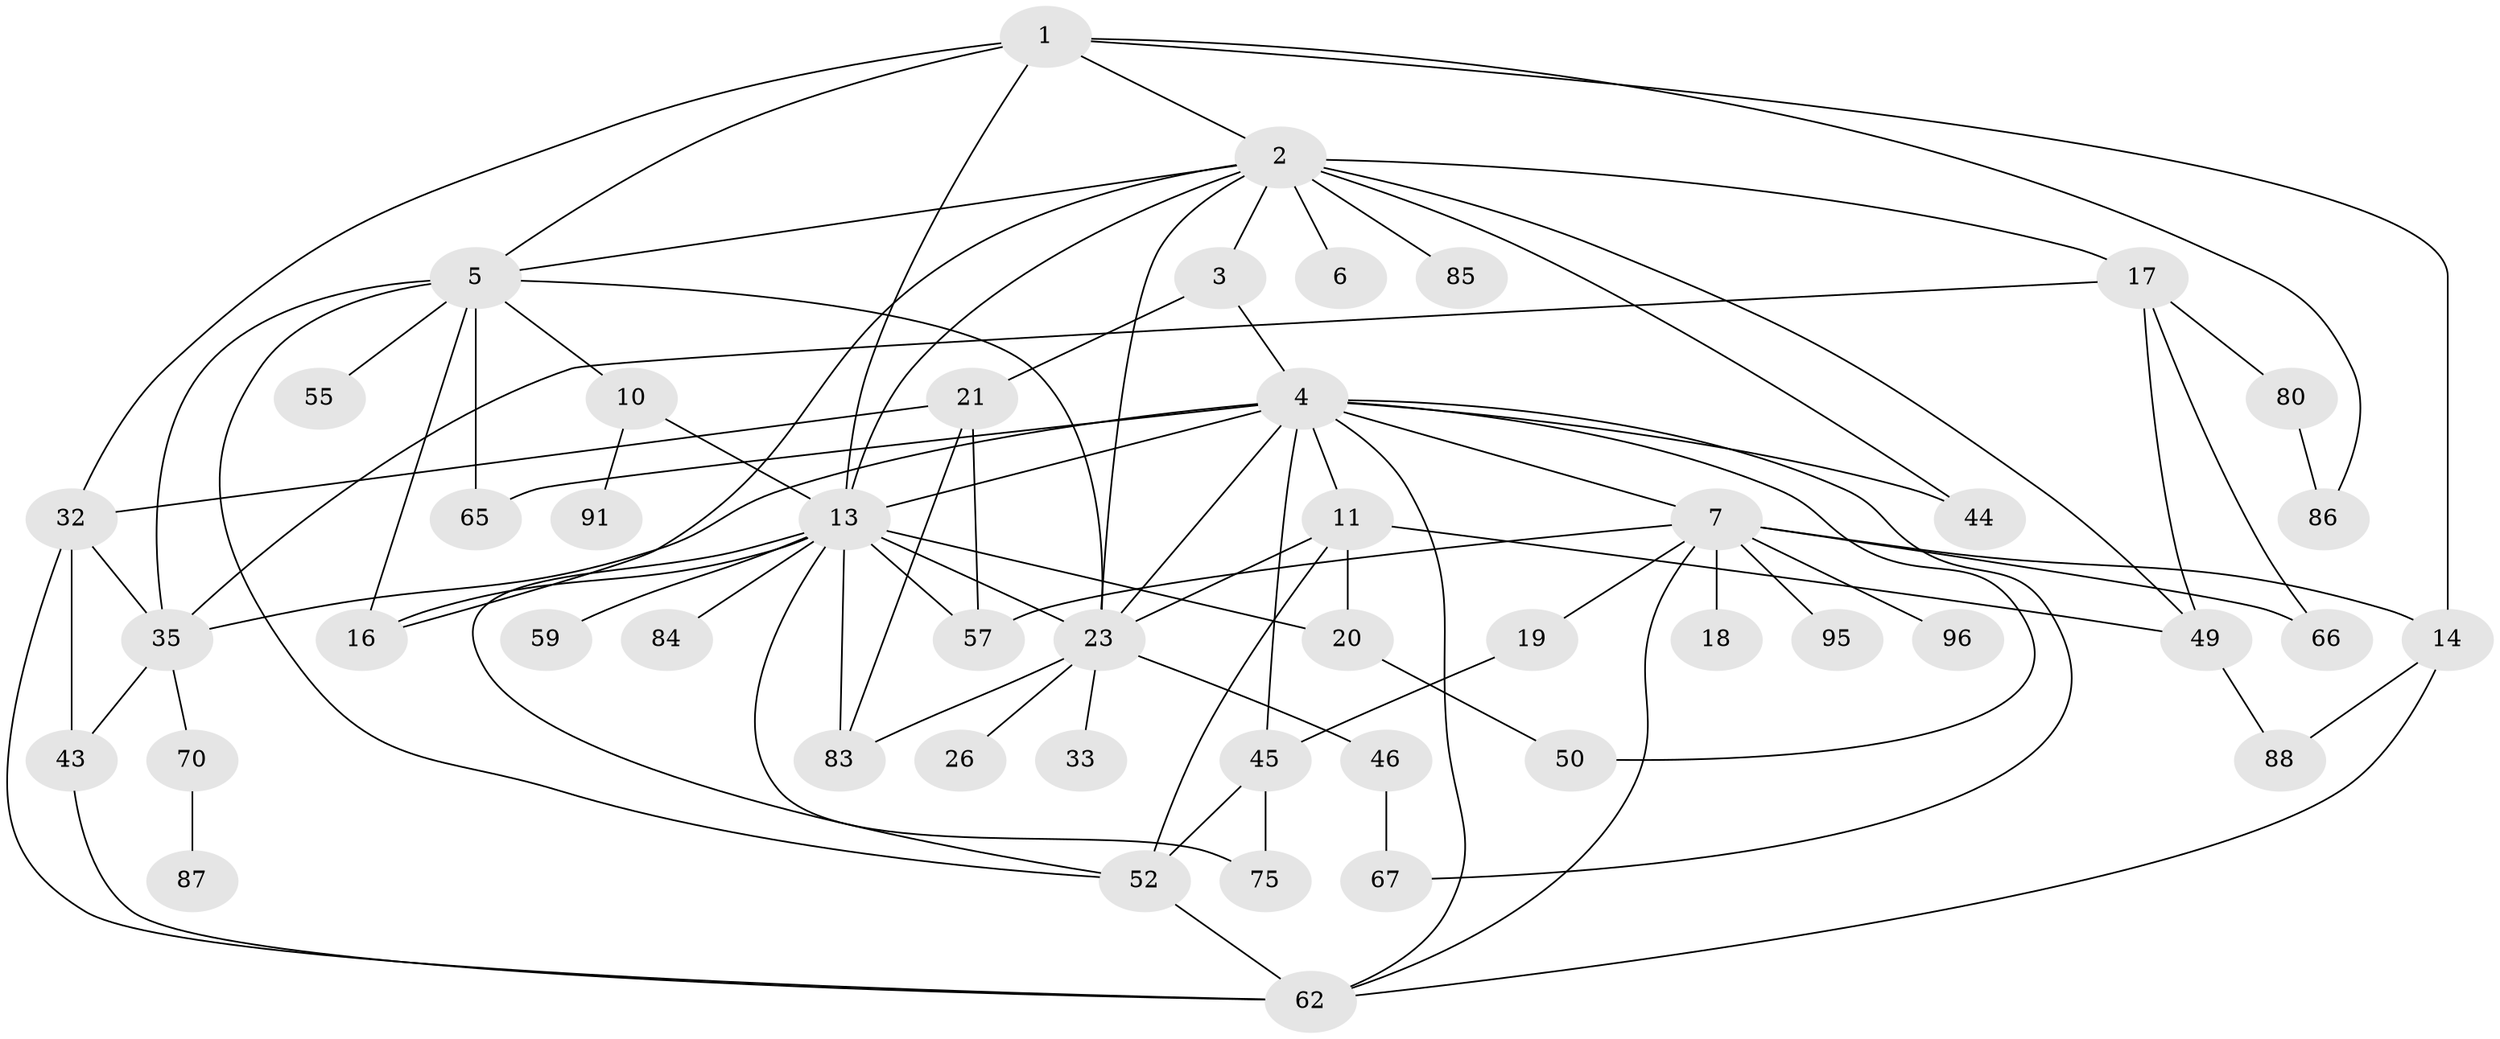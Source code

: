 // original degree distribution, {6: 0.030927835051546393, 9: 0.020618556701030927, 3: 0.1958762886597938, 5: 0.09278350515463918, 1: 0.18556701030927836, 4: 0.17525773195876287, 8: 0.010309278350515464, 2: 0.28865979381443296}
// Generated by graph-tools (version 1.1) at 2025/13/03/09/25 04:13:35]
// undirected, 48 vertices, 87 edges
graph export_dot {
graph [start="1"]
  node [color=gray90,style=filled];
  1 [super="+69"];
  2 [super="+22+72+77"];
  3;
  4 [super="+25"];
  5 [super="+8"];
  6;
  7 [super="+9+12"];
  10 [super="+41+71"];
  11 [super="+51+34"];
  13 [super="+30+48+53+39+60"];
  14 [super="+31"];
  16;
  17 [super="+54"];
  18;
  19;
  20;
  21 [super="+61+37"];
  23 [super="+24+27"];
  26;
  32 [super="+81"];
  33;
  35 [super="+74"];
  43;
  44 [super="+76"];
  45 [super="+47"];
  46;
  49 [super="+79"];
  50;
  52 [super="+64"];
  55;
  57 [super="+63"];
  59;
  62 [super="+73"];
  65;
  66;
  67;
  70;
  75;
  80;
  83 [super="+92"];
  84;
  85;
  86 [super="+89"];
  87;
  88;
  91;
  95 [super="+97"];
  96;
  1 -- 2;
  1 -- 5;
  1 -- 13;
  1 -- 86;
  1 -- 32;
  1 -- 14;
  2 -- 3;
  2 -- 6;
  2 -- 17 [weight=3];
  2 -- 16;
  2 -- 49;
  2 -- 85;
  2 -- 44;
  2 -- 13;
  2 -- 23 [weight=2];
  2 -- 5;
  3 -- 4;
  3 -- 21;
  4 -- 7;
  4 -- 11;
  4 -- 62;
  4 -- 65;
  4 -- 67;
  4 -- 44;
  4 -- 13;
  4 -- 50;
  4 -- 23;
  4 -- 35;
  4 -- 45;
  5 -- 52;
  5 -- 55;
  5 -- 23 [weight=2];
  5 -- 16;
  5 -- 65 [weight=2];
  5 -- 10;
  5 -- 35;
  7 -- 66;
  7 -- 18;
  7 -- 14;
  7 -- 62;
  7 -- 96;
  7 -- 19;
  7 -- 57;
  7 -- 95;
  10 -- 13;
  10 -- 91;
  11 -- 20;
  11 -- 52;
  11 -- 49;
  11 -- 23;
  13 -- 20;
  13 -- 16;
  13 -- 84;
  13 -- 52;
  13 -- 23;
  13 -- 59;
  13 -- 75;
  13 -- 83;
  13 -- 57;
  14 -- 62;
  14 -- 88;
  17 -- 35;
  17 -- 80;
  17 -- 49;
  17 -- 66;
  19 -- 45;
  20 -- 50;
  21 -- 32;
  21 -- 83;
  21 -- 57;
  23 -- 26;
  23 -- 33;
  23 -- 83;
  23 -- 46;
  32 -- 35;
  32 -- 43;
  32 -- 62;
  35 -- 43;
  35 -- 70;
  43 -- 62;
  45 -- 75;
  45 -- 52;
  46 -- 67;
  49 -- 88;
  52 -- 62;
  70 -- 87;
  80 -- 86;
}
